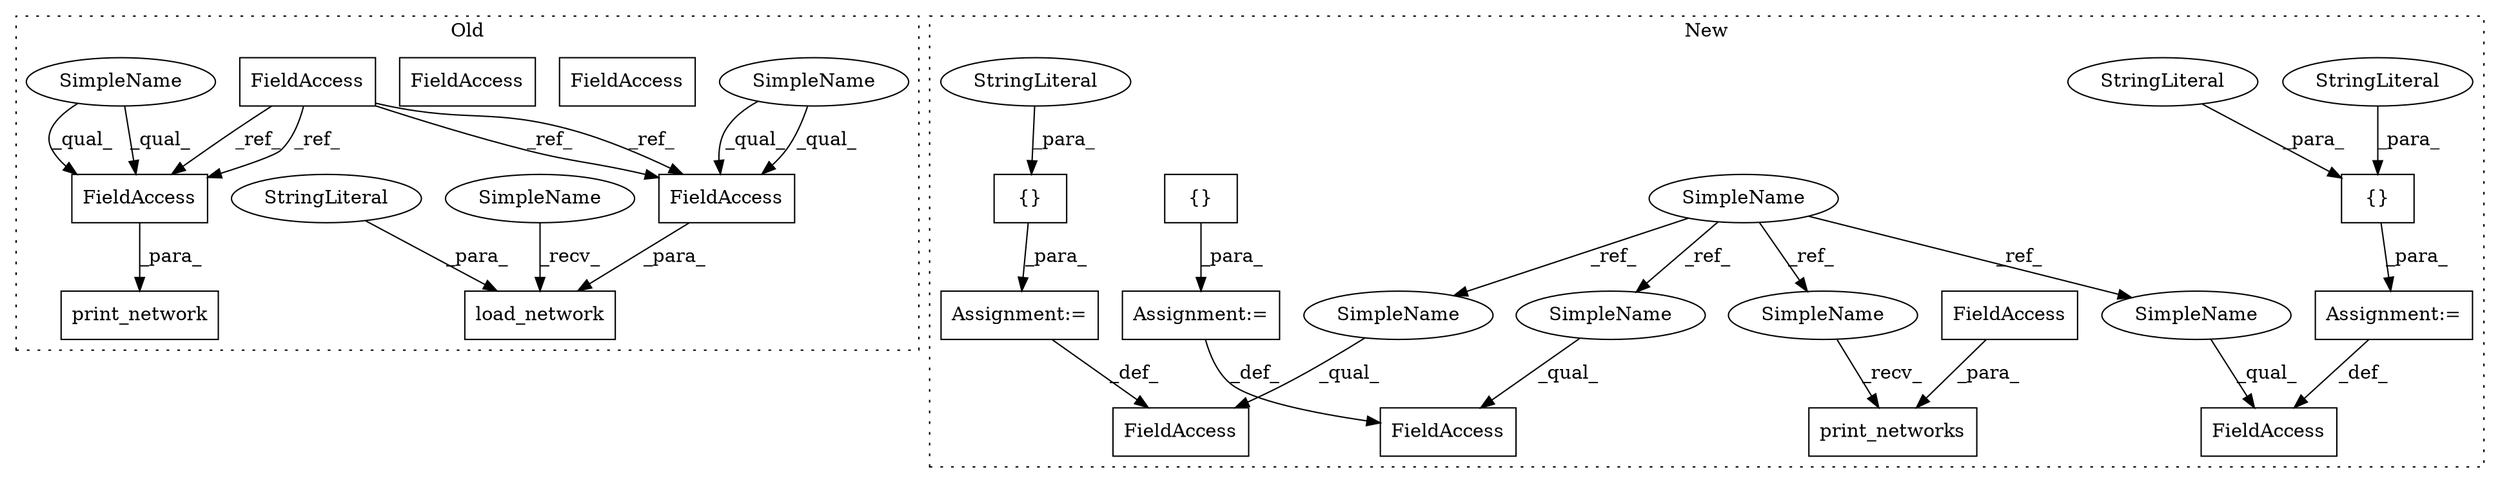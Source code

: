 digraph G {
subgraph cluster0 {
1 [label="print_network" a="32" s="4609,4632" l="14,1" shape="box"];
4 [label="FieldAccess" a="22" s="3024" l="9" shape="box"];
5 [label="load_network" a="32" s="3366,3408" l="13,1" shape="box"];
7 [label="StringLiteral" a="45" s="3389" l="3" shape="ellipse"];
8 [label="FieldAccess" a="22" s="3379" l="9" shape="box"];
13 [label="FieldAccess" a="22" s="4623" l="9" shape="box"];
26 [label="FieldAccess" a="22" s="3379" l="9" shape="box"];
27 [label="FieldAccess" a="22" s="4623" l="9" shape="box"];
28 [label="SimpleName" a="42" s="3379" l="4" shape="ellipse"];
29 [label="SimpleName" a="42" s="4623" l="4" shape="ellipse"];
30 [label="SimpleName" a="42" s="3361" l="4" shape="ellipse"];
label = "Old";
style="dotted";
}
subgraph cluster1 {
2 [label="print_networks" a="32" s="4390,4416" l="15,1" shape="box"];
3 [label="FieldAccess" a="22" s="4405" l="11" shape="box"];
6 [label="SimpleName" a="42" s="297" l="4" shape="ellipse"];
9 [label="FieldAccess" a="22" s="601" l="15" shape="box"];
10 [label="{}" a="4" s="629,662" l="1,1" shape="box"];
11 [label="StringLiteral" a="45" s="638" l="6" shape="ellipse"];
12 [label="StringLiteral" a="45" s="645" l="8" shape="ellipse"];
14 [label="FieldAccess" a="22" s="669" l="17" shape="box"];
15 [label="{}" a="4" s="699,726" l="1,1" shape="box"];
16 [label="StringLiteral" a="45" s="718" l="8" shape="ellipse"];
17 [label="FieldAccess" a="22" s="759" l="16" shape="box"];
18 [label="{}" a="4" s="788,796" l="1,1" shape="box"];
19 [label="Assignment:=" a="7" s="686" l="1" shape="box"];
20 [label="Assignment:=" a="7" s="616" l="1" shape="box"];
21 [label="Assignment:=" a="7" s="775" l="1" shape="box"];
22 [label="SimpleName" a="42" s="4385" l="4" shape="ellipse"];
23 [label="SimpleName" a="42" s="759" l="4" shape="ellipse"];
24 [label="SimpleName" a="42" s="601" l="4" shape="ellipse"];
25 [label="SimpleName" a="42" s="669" l="4" shape="ellipse"];
label = "New";
style="dotted";
}
3 -> 2 [label="_para_"];
4 -> 26 [label="_ref_"];
4 -> 27 [label="_ref_"];
4 -> 27 [label="_ref_"];
4 -> 26 [label="_ref_"];
6 -> 25 [label="_ref_"];
6 -> 22 [label="_ref_"];
6 -> 23 [label="_ref_"];
6 -> 24 [label="_ref_"];
7 -> 5 [label="_para_"];
10 -> 20 [label="_para_"];
11 -> 10 [label="_para_"];
12 -> 10 [label="_para_"];
15 -> 19 [label="_para_"];
16 -> 15 [label="_para_"];
18 -> 21 [label="_para_"];
19 -> 14 [label="_def_"];
20 -> 9 [label="_def_"];
21 -> 17 [label="_def_"];
22 -> 2 [label="_recv_"];
23 -> 17 [label="_qual_"];
24 -> 9 [label="_qual_"];
25 -> 14 [label="_qual_"];
26 -> 5 [label="_para_"];
27 -> 1 [label="_para_"];
28 -> 26 [label="_qual_"];
28 -> 26 [label="_qual_"];
29 -> 27 [label="_qual_"];
29 -> 27 [label="_qual_"];
30 -> 5 [label="_recv_"];
}